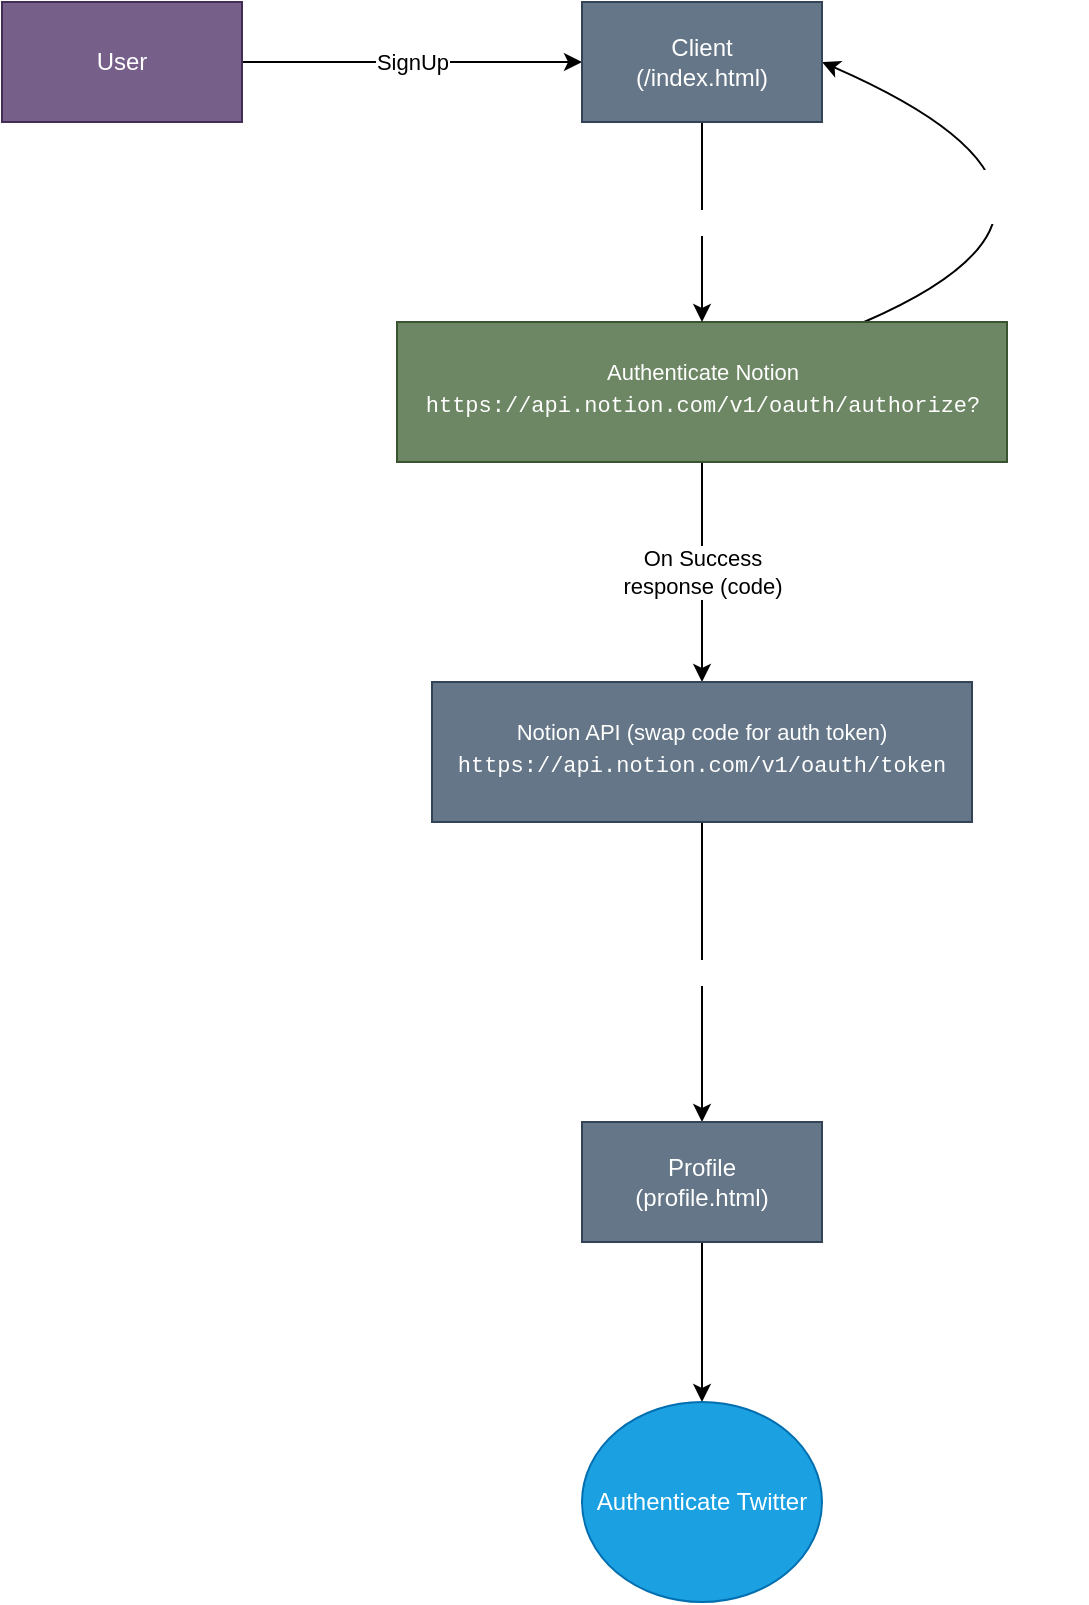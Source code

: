 <mxfile>
    <diagram id="D0G6I4OloFqcga8UPM_V" name="Page-1">
        <mxGraphModel dx="1271" dy="608" grid="1" gridSize="10" guides="1" tooltips="1" connect="1" arrows="1" fold="1" page="1" pageScale="1" pageWidth="827" pageHeight="1169" math="0" shadow="0">
            <root>
                <mxCell id="0"/>
                <mxCell id="1" parent="0"/>
                <mxCell id="3" value="SignUp" style="edgeStyle=none;html=1;entryX=0;entryY=0.5;entryDx=0;entryDy=0;" parent="1" source="2" target="11" edge="1">
                    <mxGeometry relative="1" as="geometry">
                        <mxPoint x="400" y="250" as="targetPoint"/>
                    </mxGeometry>
                </mxCell>
                <mxCell id="2" value="User" style="whiteSpace=wrap;html=1;fillColor=#76608a;fontColor=#ffffff;strokeColor=#432D57;" parent="1" vertex="1">
                    <mxGeometry x="100" y="160" width="120" height="60" as="geometry"/>
                </mxCell>
                <mxCell id="6" value="On Success&lt;br&gt;response (code)" style="edgeStyle=none;html=1;entryX=0.5;entryY=0;entryDx=0;entryDy=0;" parent="1" source="4" target="9" edge="1">
                    <mxGeometry relative="1" as="geometry">
                        <mxPoint x="450" y="440" as="targetPoint"/>
                    </mxGeometry>
                </mxCell>
                <mxCell id="19" style="edgeStyle=none;curved=1;html=1;entryX=1;entryY=0.5;entryDx=0;entryDy=0;fontSize=11;fontColor=#FFFFFF;" parent="1" source="4" target="11" edge="1">
                    <mxGeometry relative="1" as="geometry">
                        <Array as="points">
                            <mxPoint x="670" y="260"/>
                        </Array>
                    </mxGeometry>
                </mxCell>
                <mxCell id="20" value="On Fail&lt;br&gt;(Redirect to home)" style="edgeLabel;html=1;align=center;verticalAlign=middle;resizable=0;points=[];fontSize=11;fontColor=#FFFFFF;" parent="19" vertex="1" connectable="0">
                    <mxGeometry x="0.349" y="26" relative="1" as="geometry">
                        <mxPoint as="offset"/>
                    </mxGeometry>
                </mxCell>
                <mxCell id="4" value="&lt;font color=&quot;#ffffff&quot; style=&quot;font-size: 11px&quot;&gt;Authenticate Notion&lt;br&gt;&lt;/font&gt;&lt;div style=&quot;font-family: &amp;#34;sourcecodepro+powerline+awesome regular&amp;#34; , &amp;#34;menlo&amp;#34; , &amp;#34;monaco&amp;#34; , &amp;#34;courier new&amp;#34; , monospace , &amp;#34;menlo&amp;#34; , &amp;#34;monaco&amp;#34; , &amp;#34;courier new&amp;#34; , monospace ; line-height: 21px ; font-size: 11px&quot;&gt;&lt;font color=&quot;#ffffff&quot; style=&quot;font-size: 11px&quot;&gt;https://api.notion.com/v1/oauth/authorize?&lt;/font&gt;&lt;/div&gt;" style="whiteSpace=wrap;html=1;fillColor=#6d8764;strokeColor=#3A5431;fontColor=#ffffff;" parent="1" vertex="1">
                    <mxGeometry x="297.5" y="320" width="305" height="70" as="geometry"/>
                </mxCell>
                <mxCell id="15" value="On Success" style="edgeStyle=none;html=1;fontSize=11;fontColor=#FFFFFF;" parent="1" source="9" target="14" edge="1">
                    <mxGeometry relative="1" as="geometry"/>
                </mxCell>
                <mxCell id="9" value="&lt;font style=&quot;font-size: 11px&quot; color=&quot;#ffffff&quot;&gt;Notion API (swap code for auth token)&lt;br&gt;&lt;/font&gt;&lt;div style=&quot;font-family: &amp;#34;sourcecodepro+powerline+awesome regular&amp;#34; , &amp;#34;menlo&amp;#34; , &amp;#34;monaco&amp;#34; , &amp;#34;courier new&amp;#34; , monospace , &amp;#34;menlo&amp;#34; , &amp;#34;monaco&amp;#34; , &amp;#34;courier new&amp;#34; , monospace ; line-height: 21px ; font-size: 11px&quot;&gt;&lt;font style=&quot;font-size: 11px&quot; color=&quot;#ffffff&quot;&gt;https://api.notion.com/v1/oauth/token&lt;/font&gt;&lt;/div&gt;" style="whiteSpace=wrap;html=1;fillColor=#647687;strokeColor=#314354;fontColor=#ffffff;" parent="1" vertex="1">
                    <mxGeometry x="315" y="500" width="270" height="70" as="geometry"/>
                </mxCell>
                <mxCell id="13" value="href" style="edgeStyle=none;html=1;entryX=0.5;entryY=0;entryDx=0;entryDy=0;fontSize=11;fontColor=#FFFFFF;" parent="1" source="11" target="4" edge="1">
                    <mxGeometry relative="1" as="geometry"/>
                </mxCell>
                <mxCell id="11" value="Client&lt;br&gt;(/index.html)" style="whiteSpace=wrap;html=1;fillColor=#647687;fontColor=#ffffff;strokeColor=#314354;" parent="1" vertex="1">
                    <mxGeometry x="390" y="160" width="120" height="60" as="geometry"/>
                </mxCell>
                <mxCell id="22" value="" style="edgeStyle=none;curved=1;html=1;fontSize=11;fontColor=#FFFFFF;" parent="1" source="14" target="21" edge="1">
                    <mxGeometry relative="1" as="geometry"/>
                </mxCell>
                <mxCell id="14" value="Profile&lt;br&gt;(profile.html)" style="whiteSpace=wrap;html=1;fillColor=#647687;fontColor=#ffffff;strokeColor=#314354;" parent="1" vertex="1">
                    <mxGeometry x="390" y="720" width="120" height="60" as="geometry"/>
                </mxCell>
                <mxCell id="21" value="Authenticate Twitter" style="ellipse;whiteSpace=wrap;html=1;fillColor=#1ba1e2;strokeColor=#006EAF;fontColor=#ffffff;" parent="1" vertex="1">
                    <mxGeometry x="390" y="860" width="120" height="100" as="geometry"/>
                </mxCell>
            </root>
        </mxGraphModel>
    </diagram>
</mxfile>